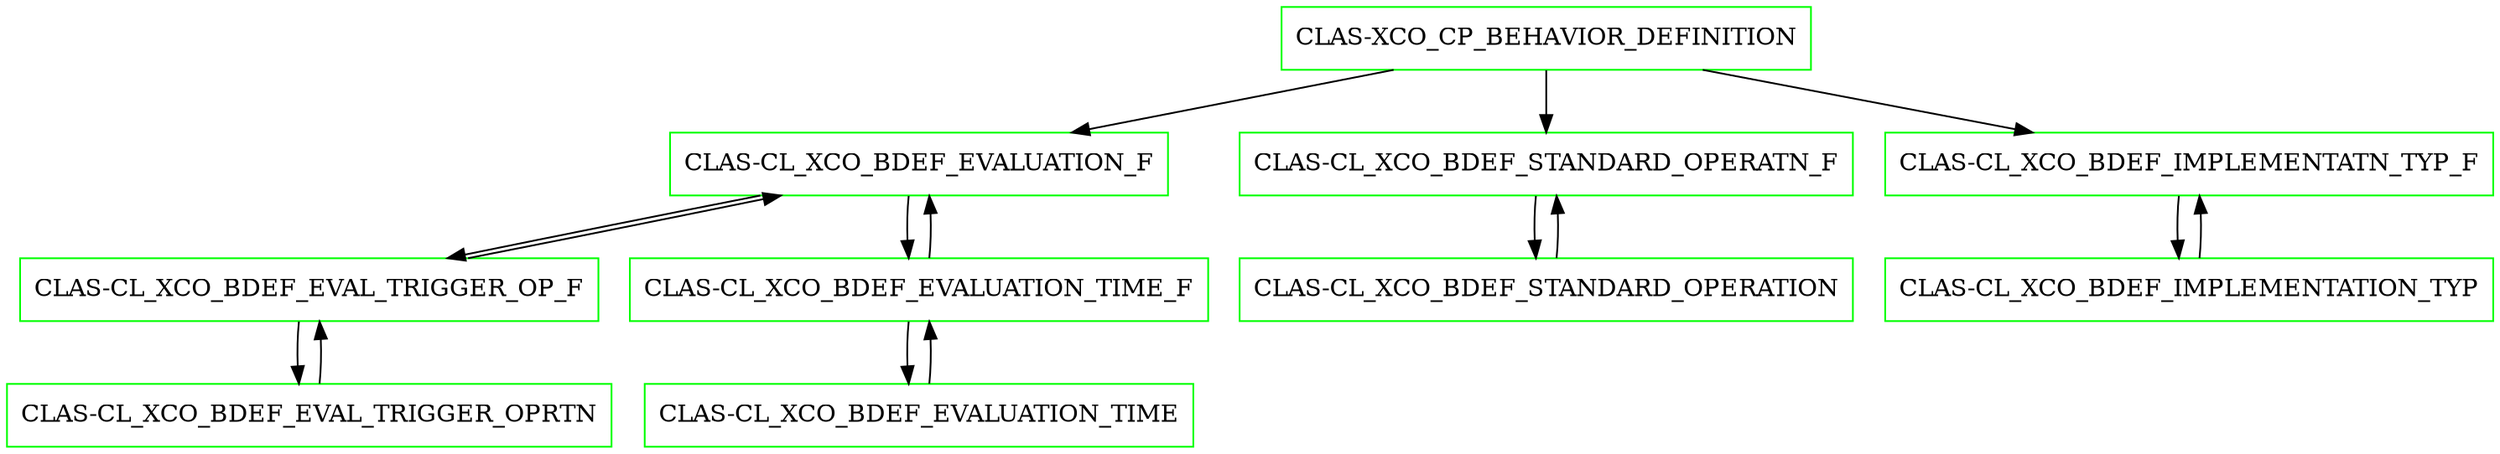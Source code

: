 digraph G {
  "CLAS-XCO_CP_BEHAVIOR_DEFINITION" [shape=box,color=green];
  "CLAS-CL_XCO_BDEF_EVALUATION_F" [shape=box,color=green,URL="./CLAS_CL_XCO_BDEF_EVALUATION_F.html"];
  "CLAS-CL_XCO_BDEF_EVAL_TRIGGER_OP_F" [shape=box,color=green,URL="./CLAS_CL_XCO_BDEF_EVAL_TRIGGER_OP_F.html"];
  "CLAS-CL_XCO_BDEF_EVAL_TRIGGER_OPRTN" [shape=box,color=green,URL="./CLAS_CL_XCO_BDEF_EVAL_TRIGGER_OPRTN.html"];
  "CLAS-CL_XCO_BDEF_EVALUATION_TIME_F" [shape=box,color=green,URL="./CLAS_CL_XCO_BDEF_EVALUATION_TIME_F.html"];
  "CLAS-CL_XCO_BDEF_EVALUATION_TIME" [shape=box,color=green,URL="./CLAS_CL_XCO_BDEF_EVALUATION_TIME.html"];
  "CLAS-CL_XCO_BDEF_STANDARD_OPERATN_F" [shape=box,color=green,URL="./CLAS_CL_XCO_BDEF_STANDARD_OPERATN_F.html"];
  "CLAS-CL_XCO_BDEF_STANDARD_OPERATION" [shape=box,color=green,URL="./CLAS_CL_XCO_BDEF_STANDARD_OPERATION.html"];
  "CLAS-CL_XCO_BDEF_IMPLEMENTATN_TYP_F" [shape=box,color=green,URL="./CLAS_CL_XCO_BDEF_IMPLEMENTATN_TYP_F.html"];
  "CLAS-CL_XCO_BDEF_IMPLEMENTATION_TYP" [shape=box,color=green,URL="./CLAS_CL_XCO_BDEF_IMPLEMENTATION_TYP.html"];
  "CLAS-XCO_CP_BEHAVIOR_DEFINITION" -> "CLAS-CL_XCO_BDEF_IMPLEMENTATN_TYP_F";
  "CLAS-XCO_CP_BEHAVIOR_DEFINITION" -> "CLAS-CL_XCO_BDEF_STANDARD_OPERATN_F";
  "CLAS-XCO_CP_BEHAVIOR_DEFINITION" -> "CLAS-CL_XCO_BDEF_EVALUATION_F";
  "CLAS-CL_XCO_BDEF_EVALUATION_F" -> "CLAS-CL_XCO_BDEF_EVALUATION_TIME_F";
  "CLAS-CL_XCO_BDEF_EVALUATION_F" -> "CLAS-CL_XCO_BDEF_EVAL_TRIGGER_OP_F";
  "CLAS-CL_XCO_BDEF_EVAL_TRIGGER_OP_F" -> "CLAS-CL_XCO_BDEF_EVALUATION_F";
  "CLAS-CL_XCO_BDEF_EVAL_TRIGGER_OP_F" -> "CLAS-CL_XCO_BDEF_EVAL_TRIGGER_OPRTN";
  "CLAS-CL_XCO_BDEF_EVAL_TRIGGER_OPRTN" -> "CLAS-CL_XCO_BDEF_EVAL_TRIGGER_OP_F";
  "CLAS-CL_XCO_BDEF_EVALUATION_TIME_F" -> "CLAS-CL_XCO_BDEF_EVALUATION_F";
  "CLAS-CL_XCO_BDEF_EVALUATION_TIME_F" -> "CLAS-CL_XCO_BDEF_EVALUATION_TIME";
  "CLAS-CL_XCO_BDEF_EVALUATION_TIME" -> "CLAS-CL_XCO_BDEF_EVALUATION_TIME_F";
  "CLAS-CL_XCO_BDEF_STANDARD_OPERATN_F" -> "CLAS-CL_XCO_BDEF_STANDARD_OPERATION";
  "CLAS-CL_XCO_BDEF_STANDARD_OPERATION" -> "CLAS-CL_XCO_BDEF_STANDARD_OPERATN_F";
  "CLAS-CL_XCO_BDEF_IMPLEMENTATN_TYP_F" -> "CLAS-CL_XCO_BDEF_IMPLEMENTATION_TYP";
  "CLAS-CL_XCO_BDEF_IMPLEMENTATION_TYP" -> "CLAS-CL_XCO_BDEF_IMPLEMENTATN_TYP_F";
}
